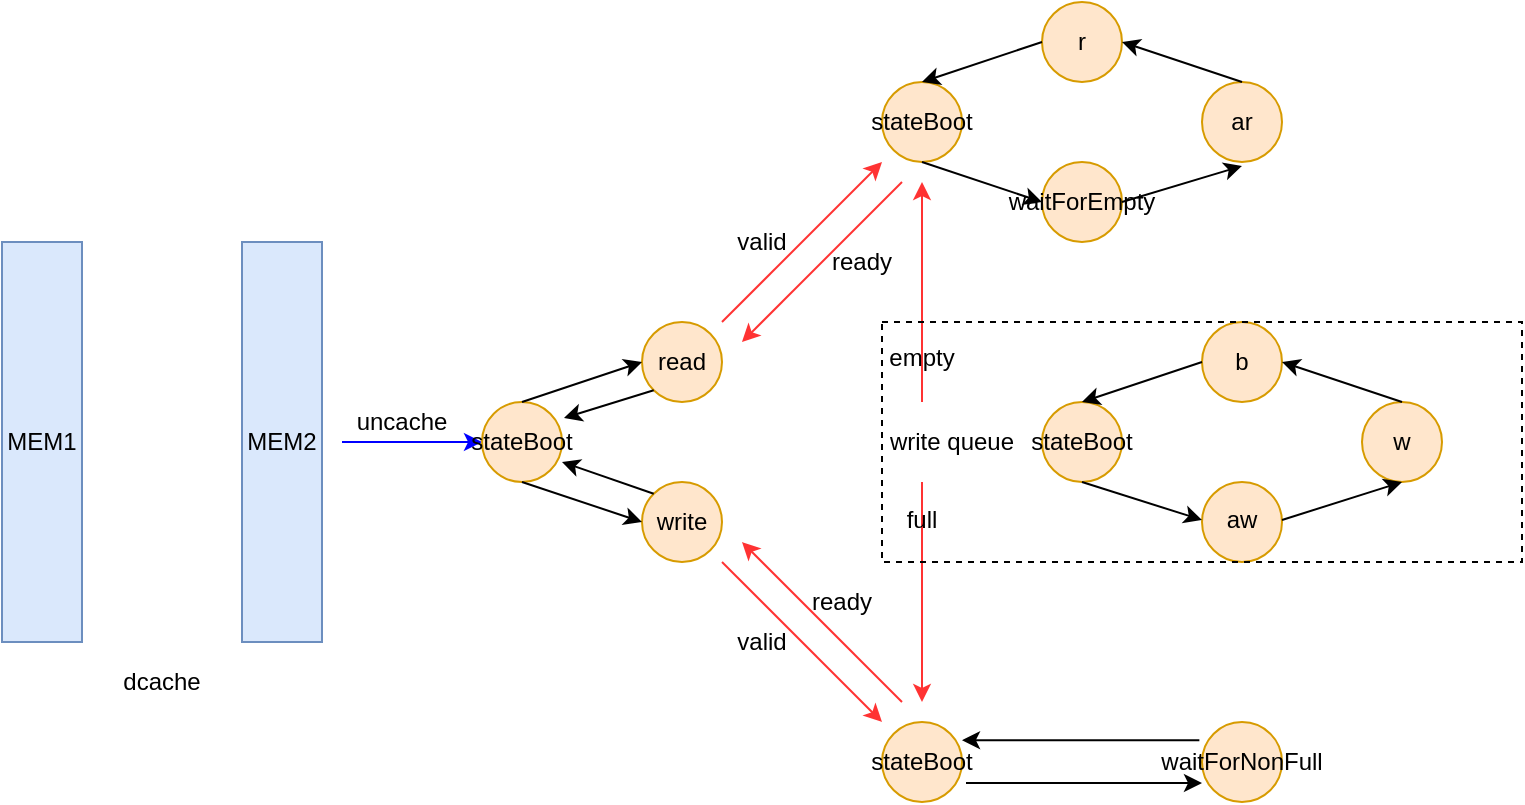 <mxfile version="12.2.4" pages="1"><diagram id="TUXnDtFgESNfXvuqpzsC" name="Page-1"><mxGraphModel dx="714" dy="620" grid="1" gridSize="10" guides="1" tooltips="1" connect="1" arrows="1" fold="1" page="1" pageScale="1" pageWidth="827" pageHeight="1169" math="0" shadow="0"><root><mxCell id="0"/><mxCell id="1" parent="0"/><mxCell id="2" value="" style="rounded=0;whiteSpace=wrap;html=1;fillColor=#dae8fc;strokeColor=#6c8ebf;" parent="1" vertex="1"><mxGeometry x="40" y="160" width="40" height="200" as="geometry"/></mxCell><mxCell id="3" value="" style="rounded=0;whiteSpace=wrap;html=1;fillColor=#dae8fc;strokeColor=#6c8ebf;" parent="1" vertex="1"><mxGeometry x="160" y="160" width="40" height="200" as="geometry"/></mxCell><mxCell id="4" value="MEM1" style="text;html=1;strokeColor=none;fillColor=none;align=center;verticalAlign=middle;whiteSpace=wrap;rounded=0;" parent="1" vertex="1"><mxGeometry x="40" y="250" width="40" height="20" as="geometry"/></mxCell><mxCell id="5" value="MEM2" style="text;html=1;strokeColor=none;fillColor=none;align=center;verticalAlign=middle;whiteSpace=wrap;rounded=0;" parent="1" vertex="1"><mxGeometry x="160" y="250" width="40" height="20" as="geometry"/></mxCell><mxCell id="62" value="" style="endArrow=classic;html=1;strokeColor=#0000FF;" parent="1" edge="1"><mxGeometry width="50" height="50" relative="1" as="geometry"><mxPoint x="210" y="260" as="sourcePoint"/><mxPoint x="280" y="260" as="targetPoint"/></mxGeometry></mxCell><mxCell id="63" value="uncache" style="text;html=1;strokeColor=none;fillColor=none;align=center;verticalAlign=middle;whiteSpace=wrap;rounded=0;" parent="1" vertex="1"><mxGeometry x="220" y="240" width="40" height="20" as="geometry"/></mxCell><mxCell id="64" value="" style="ellipse;whiteSpace=wrap;html=1;aspect=fixed;fillColor=#ffe6cc;strokeColor=#d79b00;" parent="1" vertex="1"><mxGeometry x="280" y="240" width="40" height="40" as="geometry"/></mxCell><mxCell id="65" value="stateBoot" style="text;html=1;strokeColor=none;fillColor=none;align=center;verticalAlign=middle;whiteSpace=wrap;rounded=0;" parent="1" vertex="1"><mxGeometry x="280" y="250" width="40" height="20" as="geometry"/></mxCell><mxCell id="66" value="" style="ellipse;whiteSpace=wrap;html=1;aspect=fixed;fillColor=#ffe6cc;strokeColor=#d79b00;" parent="1" vertex="1"><mxGeometry x="360" y="200" width="40" height="40" as="geometry"/></mxCell><mxCell id="67" value="read" style="text;html=1;strokeColor=none;fillColor=none;align=center;verticalAlign=middle;whiteSpace=wrap;rounded=0;" parent="1" vertex="1"><mxGeometry x="360" y="210" width="40" height="20" as="geometry"/></mxCell><mxCell id="68" value="" style="ellipse;whiteSpace=wrap;html=1;aspect=fixed;fillColor=#ffe6cc;strokeColor=#d79b00;" parent="1" vertex="1"><mxGeometry x="360" y="280" width="40" height="40" as="geometry"/></mxCell><mxCell id="69" value="write" style="text;html=1;strokeColor=none;fillColor=none;align=center;verticalAlign=middle;whiteSpace=wrap;rounded=0;" parent="1" vertex="1"><mxGeometry x="360" y="290" width="40" height="20" as="geometry"/></mxCell><mxCell id="70" value="" style="endArrow=classic;html=1;exitX=0.5;exitY=1;exitDx=0;exitDy=0;entryX=0;entryY=0.5;entryDx=0;entryDy=0;" parent="1" source="64" target="69" edge="1"><mxGeometry width="50" height="50" relative="1" as="geometry"><mxPoint x="290" y="360" as="sourcePoint"/><mxPoint x="340" y="310" as="targetPoint"/></mxGeometry></mxCell><mxCell id="71" value="" style="endArrow=classic;html=1;exitX=0;exitY=0;exitDx=0;exitDy=0;" parent="1" source="68" edge="1"><mxGeometry width="50" height="50" relative="1" as="geometry"><mxPoint x="440" y="310" as="sourcePoint"/><mxPoint x="320" y="270" as="targetPoint"/></mxGeometry></mxCell><mxCell id="74" value="" style="endArrow=classic;html=1;exitX=0.5;exitY=0;exitDx=0;exitDy=0;entryX=0;entryY=0.5;entryDx=0;entryDy=0;" parent="1" source="64" target="67" edge="1"><mxGeometry width="50" height="50" relative="1" as="geometry"><mxPoint x="300" y="220" as="sourcePoint"/><mxPoint x="350" y="170" as="targetPoint"/></mxGeometry></mxCell><mxCell id="75" value="" style="endArrow=classic;html=1;exitX=0;exitY=1;exitDx=0;exitDy=0;entryX=1.025;entryY=-0.1;entryDx=0;entryDy=0;entryPerimeter=0;" parent="1" source="66" target="65" edge="1"><mxGeometry width="50" height="50" relative="1" as="geometry"><mxPoint x="300" y="220" as="sourcePoint"/><mxPoint x="350" y="170" as="targetPoint"/></mxGeometry></mxCell><mxCell id="76" value="" style="ellipse;whiteSpace=wrap;html=1;aspect=fixed;fillColor=#ffe6cc;strokeColor=#d79b00;" parent="1" vertex="1"><mxGeometry x="480" y="80" width="40" height="40" as="geometry"/></mxCell><mxCell id="77" value="" style="ellipse;whiteSpace=wrap;html=1;aspect=fixed;fillColor=#ffe6cc;strokeColor=#d79b00;" parent="1" vertex="1"><mxGeometry x="560" y="120" width="40" height="40" as="geometry"/></mxCell><mxCell id="78" value="" style="ellipse;whiteSpace=wrap;html=1;aspect=fixed;fillColor=#ffe6cc;strokeColor=#d79b00;" parent="1" vertex="1"><mxGeometry x="640" y="80" width="40" height="40" as="geometry"/></mxCell><mxCell id="79" value="" style="ellipse;whiteSpace=wrap;html=1;aspect=fixed;fillColor=#ffe6cc;strokeColor=#d79b00;" parent="1" vertex="1"><mxGeometry x="560" y="40" width="40" height="40" as="geometry"/></mxCell><mxCell id="82" value="" style="endArrow=classic;html=1;exitX=0.5;exitY=1;exitDx=0;exitDy=0;entryX=0;entryY=0.5;entryDx=0;entryDy=0;" parent="1" source="76" target="77" edge="1"><mxGeometry width="50" height="50" relative="1" as="geometry"><mxPoint x="530" y="210" as="sourcePoint"/><mxPoint x="580" y="160" as="targetPoint"/></mxGeometry></mxCell><mxCell id="83" value="" style="endArrow=classic;html=1;exitX=1;exitY=0.5;exitDx=0;exitDy=0;" parent="1" source="77" edge="1"><mxGeometry width="50" height="50" relative="1" as="geometry"><mxPoint x="640" y="200" as="sourcePoint"/><mxPoint x="660" y="122" as="targetPoint"/></mxGeometry></mxCell><mxCell id="84" value="" style="endArrow=classic;html=1;exitX=0.5;exitY=0;exitDx=0;exitDy=0;entryX=1;entryY=0.5;entryDx=0;entryDy=0;" parent="1" source="78" target="79" edge="1"><mxGeometry width="50" height="50" relative="1" as="geometry"><mxPoint x="660" y="70" as="sourcePoint"/><mxPoint x="710" y="20" as="targetPoint"/></mxGeometry></mxCell><mxCell id="85" value="" style="endArrow=classic;html=1;exitX=0;exitY=0.5;exitDx=0;exitDy=0;entryX=0.5;entryY=0;entryDx=0;entryDy=0;" parent="1" source="79" target="76" edge="1"><mxGeometry width="50" height="50" relative="1" as="geometry"><mxPoint x="400" y="90" as="sourcePoint"/><mxPoint x="500" y="70" as="targetPoint"/></mxGeometry></mxCell><mxCell id="90" value="dcache" style="text;html=1;strokeColor=none;fillColor=none;align=center;verticalAlign=middle;whiteSpace=wrap;rounded=0;" parent="1" vertex="1"><mxGeometry x="100" y="370" width="40" height="20" as="geometry"/></mxCell><mxCell id="92" value="" style="endArrow=classic;html=1;strokeColor=#FF3333;" parent="1" edge="1"><mxGeometry width="50" height="50" relative="1" as="geometry"><mxPoint x="400" y="200" as="sourcePoint"/><mxPoint x="480" y="120" as="targetPoint"/></mxGeometry></mxCell><mxCell id="93" value="valid" style="text;html=1;strokeColor=none;fillColor=none;align=center;verticalAlign=middle;whiteSpace=wrap;rounded=0;" parent="1" vertex="1"><mxGeometry x="400" y="150" width="40" height="20" as="geometry"/></mxCell><mxCell id="94" value="" style="endArrow=classic;html=1;strokeColor=#FF3333;" parent="1" edge="1"><mxGeometry width="50" height="50" relative="1" as="geometry"><mxPoint x="490" y="130" as="sourcePoint"/><mxPoint x="410" y="210" as="targetPoint"/></mxGeometry></mxCell><mxCell id="95" value="ready" style="text;html=1;strokeColor=none;fillColor=none;align=center;verticalAlign=middle;whiteSpace=wrap;rounded=0;" parent="1" vertex="1"><mxGeometry x="450" y="160" width="40" height="20" as="geometry"/></mxCell><mxCell id="96" value="stateBoot" style="text;html=1;strokeColor=none;fillColor=none;align=center;verticalAlign=middle;whiteSpace=wrap;rounded=0;" parent="1" vertex="1"><mxGeometry x="480" y="90" width="40" height="20" as="geometry"/></mxCell><mxCell id="97" value="waitForEmpty" style="text;html=1;strokeColor=none;fillColor=none;align=center;verticalAlign=middle;whiteSpace=wrap;rounded=0;" parent="1" vertex="1"><mxGeometry x="560" y="130" width="40" height="20" as="geometry"/></mxCell><mxCell id="98" value="ar" style="text;html=1;strokeColor=none;fillColor=none;align=center;verticalAlign=middle;whiteSpace=wrap;rounded=0;" parent="1" vertex="1"><mxGeometry x="640" y="90" width="40" height="20" as="geometry"/></mxCell><mxCell id="99" value="r" style="text;html=1;strokeColor=none;fillColor=none;align=center;verticalAlign=middle;whiteSpace=wrap;rounded=0;" parent="1" vertex="1"><mxGeometry x="560" y="50" width="40" height="20" as="geometry"/></mxCell><mxCell id="100" value="" style="ellipse;whiteSpace=wrap;html=1;aspect=fixed;fillColor=#ffe6cc;strokeColor=#d79b00;" parent="1" vertex="1"><mxGeometry x="480" y="400" width="40" height="40" as="geometry"/></mxCell><mxCell id="101" value="stateBoot" style="text;html=1;strokeColor=none;fillColor=none;align=center;verticalAlign=middle;whiteSpace=wrap;rounded=0;" parent="1" vertex="1"><mxGeometry x="480" y="410" width="40" height="20" as="geometry"/></mxCell><mxCell id="102" value="" style="ellipse;whiteSpace=wrap;html=1;aspect=fixed;fillColor=#ffe6cc;strokeColor=#d79b00;" parent="1" vertex="1"><mxGeometry x="640" y="400" width="40" height="40" as="geometry"/></mxCell><mxCell id="103" value="waitForNonFull" style="text;html=1;strokeColor=none;fillColor=none;align=center;verticalAlign=middle;whiteSpace=wrap;rounded=0;" parent="1" vertex="1"><mxGeometry x="640" y="410" width="40" height="20" as="geometry"/></mxCell><mxCell id="104" value="" style="endArrow=classic;html=1;exitX=1.05;exitY=1.125;exitDx=0;exitDy=0;exitPerimeter=0;entryX=0;entryY=1.125;entryDx=0;entryDy=0;entryPerimeter=0;" parent="1" edge="1"><mxGeometry width="50" height="50" relative="1" as="geometry"><mxPoint x="522" y="430.5" as="sourcePoint"/><mxPoint x="640" y="430.5" as="targetPoint"/></mxGeometry></mxCell><mxCell id="107" value="" style="endArrow=classic;html=1;exitX=-0.033;exitY=-0.045;exitDx=0;exitDy=0;exitPerimeter=0;entryX=1;entryY=0.227;entryDx=0;entryDy=0;entryPerimeter=0;" parent="1" source="103" target="100" edge="1"><mxGeometry width="50" height="50" relative="1" as="geometry"><mxPoint x="560" y="400" as="sourcePoint"/><mxPoint x="610" y="350" as="targetPoint"/></mxGeometry></mxCell><mxCell id="108" value="" style="endArrow=classic;html=1;strokeColor=#FF3333;" parent="1" edge="1"><mxGeometry width="50" height="50" relative="1" as="geometry"><mxPoint x="400" y="320" as="sourcePoint"/><mxPoint x="480" y="400" as="targetPoint"/></mxGeometry></mxCell><mxCell id="109" value="" style="endArrow=classic;html=1;strokeColor=#FF3333;" parent="1" edge="1"><mxGeometry width="50" height="50" relative="1" as="geometry"><mxPoint x="490" y="390" as="sourcePoint"/><mxPoint x="410" y="310" as="targetPoint"/></mxGeometry></mxCell><mxCell id="110" value="valid" style="text;html=1;strokeColor=none;fillColor=none;align=center;verticalAlign=middle;whiteSpace=wrap;rounded=0;" parent="1" vertex="1"><mxGeometry x="400" y="350" width="40" height="20" as="geometry"/></mxCell><mxCell id="111" value="ready" style="text;html=1;strokeColor=none;fillColor=none;align=center;verticalAlign=middle;whiteSpace=wrap;rounded=0;" parent="1" vertex="1"><mxGeometry x="440" y="330" width="40" height="20" as="geometry"/></mxCell><mxCell id="113" value="" style="ellipse;whiteSpace=wrap;html=1;aspect=fixed;fillColor=#ffe6cc;strokeColor=#d79b00;" parent="1" vertex="1"><mxGeometry x="560" y="240" width="40" height="40" as="geometry"/></mxCell><mxCell id="114" value="" style="ellipse;whiteSpace=wrap;html=1;aspect=fixed;fillColor=#ffe6cc;strokeColor=#d79b00;" parent="1" vertex="1"><mxGeometry x="640" y="200" width="40" height="40" as="geometry"/></mxCell><mxCell id="115" value="" style="ellipse;whiteSpace=wrap;html=1;aspect=fixed;fillColor=#ffe6cc;strokeColor=#d79b00;" parent="1" vertex="1"><mxGeometry x="720" y="240" width="40" height="40" as="geometry"/></mxCell><mxCell id="116" value="" style="ellipse;whiteSpace=wrap;html=1;aspect=fixed;fillColor=#ffe6cc;strokeColor=#d79b00;" parent="1" vertex="1"><mxGeometry x="640" y="280" width="40" height="40" as="geometry"/></mxCell><mxCell id="117" value="stateBoot" style="text;html=1;strokeColor=none;fillColor=none;align=center;verticalAlign=middle;whiteSpace=wrap;rounded=0;" parent="1" vertex="1"><mxGeometry x="560" y="250" width="40" height="20" as="geometry"/></mxCell><mxCell id="118" value="aw" style="text;html=1;strokeColor=none;fillColor=none;align=center;verticalAlign=middle;whiteSpace=wrap;rounded=0;" parent="1" vertex="1"><mxGeometry x="640" y="289" width="40" height="20" as="geometry"/></mxCell><mxCell id="119" value="w" style="text;html=1;strokeColor=none;fillColor=none;align=center;verticalAlign=middle;whiteSpace=wrap;rounded=0;" parent="1" vertex="1"><mxGeometry x="720" y="250" width="40" height="20" as="geometry"/></mxCell><mxCell id="120" value="b" style="text;html=1;strokeColor=none;fillColor=none;align=center;verticalAlign=middle;whiteSpace=wrap;rounded=0;" parent="1" vertex="1"><mxGeometry x="640" y="210" width="40" height="20" as="geometry"/></mxCell><mxCell id="121" value="" style="endArrow=classic;html=1;exitX=0.5;exitY=1;exitDx=0;exitDy=0;entryX=0;entryY=0.5;entryDx=0;entryDy=0;" parent="1" source="113" target="118" edge="1"><mxGeometry width="50" height="50" relative="1" as="geometry"><mxPoint x="570" y="360" as="sourcePoint"/><mxPoint x="620" y="310" as="targetPoint"/></mxGeometry></mxCell><mxCell id="122" value="" style="endArrow=classic;html=1;exitX=1;exitY=0.5;exitDx=0;exitDy=0;entryX=0.5;entryY=1;entryDx=0;entryDy=0;" parent="1" source="118" target="115" edge="1"><mxGeometry width="50" height="50" relative="1" as="geometry"><mxPoint x="700" y="350" as="sourcePoint"/><mxPoint x="750" y="300" as="targetPoint"/></mxGeometry></mxCell><mxCell id="124" value="" style="endArrow=classic;html=1;exitX=0.5;exitY=0;exitDx=0;exitDy=0;entryX=1;entryY=0.5;entryDx=0;entryDy=0;" parent="1" source="115" target="120" edge="1"><mxGeometry width="50" height="50" relative="1" as="geometry"><mxPoint x="750" y="200" as="sourcePoint"/><mxPoint x="800" y="150" as="targetPoint"/></mxGeometry></mxCell><mxCell id="125" value="" style="endArrow=classic;html=1;exitX=0;exitY=0.5;exitDx=0;exitDy=0;entryX=0.5;entryY=0;entryDx=0;entryDy=0;" parent="1" source="120" target="113" edge="1"><mxGeometry width="50" height="50" relative="1" as="geometry"><mxPoint x="540" y="230" as="sourcePoint"/><mxPoint x="590" y="180" as="targetPoint"/></mxGeometry></mxCell><mxCell id="126" value="" style="endArrow=classic;html=1;strokeColor=#FF3333;" parent="1" edge="1"><mxGeometry width="50" height="50" relative="1" as="geometry"><mxPoint x="500" y="240" as="sourcePoint"/><mxPoint x="500" y="130" as="targetPoint"/></mxGeometry></mxCell><mxCell id="127" value="empty" style="text;html=1;strokeColor=none;fillColor=none;align=center;verticalAlign=middle;whiteSpace=wrap;rounded=0;" parent="1" vertex="1"><mxGeometry x="480" y="208" width="40" height="20" as="geometry"/></mxCell><mxCell id="128" value="" style="endArrow=classic;html=1;strokeColor=#FF3333;" parent="1" edge="1"><mxGeometry width="50" height="50" relative="1" as="geometry"><mxPoint x="500" y="280" as="sourcePoint"/><mxPoint x="500" y="390" as="targetPoint"/></mxGeometry></mxCell><mxCell id="129" value="full" style="text;html=1;strokeColor=none;fillColor=none;align=center;verticalAlign=middle;whiteSpace=wrap;rounded=0;" parent="1" vertex="1"><mxGeometry x="480" y="289" width="40" height="20" as="geometry"/></mxCell><mxCell id="131" value="write queue" style="text;html=1;strokeColor=none;fillColor=none;align=center;verticalAlign=middle;whiteSpace=wrap;rounded=0;" parent="1" vertex="1"><mxGeometry x="480" y="250" width="70" height="20" as="geometry"/></mxCell><mxCell id="132" value="" style="rounded=0;whiteSpace=wrap;html=1;fillColor=none;dashed=1;" parent="1" vertex="1"><mxGeometry x="480" y="200" width="320" height="120" as="geometry"/></mxCell></root></mxGraphModel></diagram></mxfile>